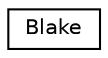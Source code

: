 digraph "Graphical Class Hierarchy"
{
 // LATEX_PDF_SIZE
  edge [fontname="Helvetica",fontsize="10",labelfontname="Helvetica",labelfontsize="10"];
  node [fontname="Helvetica",fontsize="10",shape=record];
  rankdir="LR";
  Node0 [label="Blake",height=0.2,width=0.4,color="black", fillcolor="white", style="filled",URL="$class_blake.html",tooltip="Contains the Blake2-256 and 512bit permutation functions."];
}
